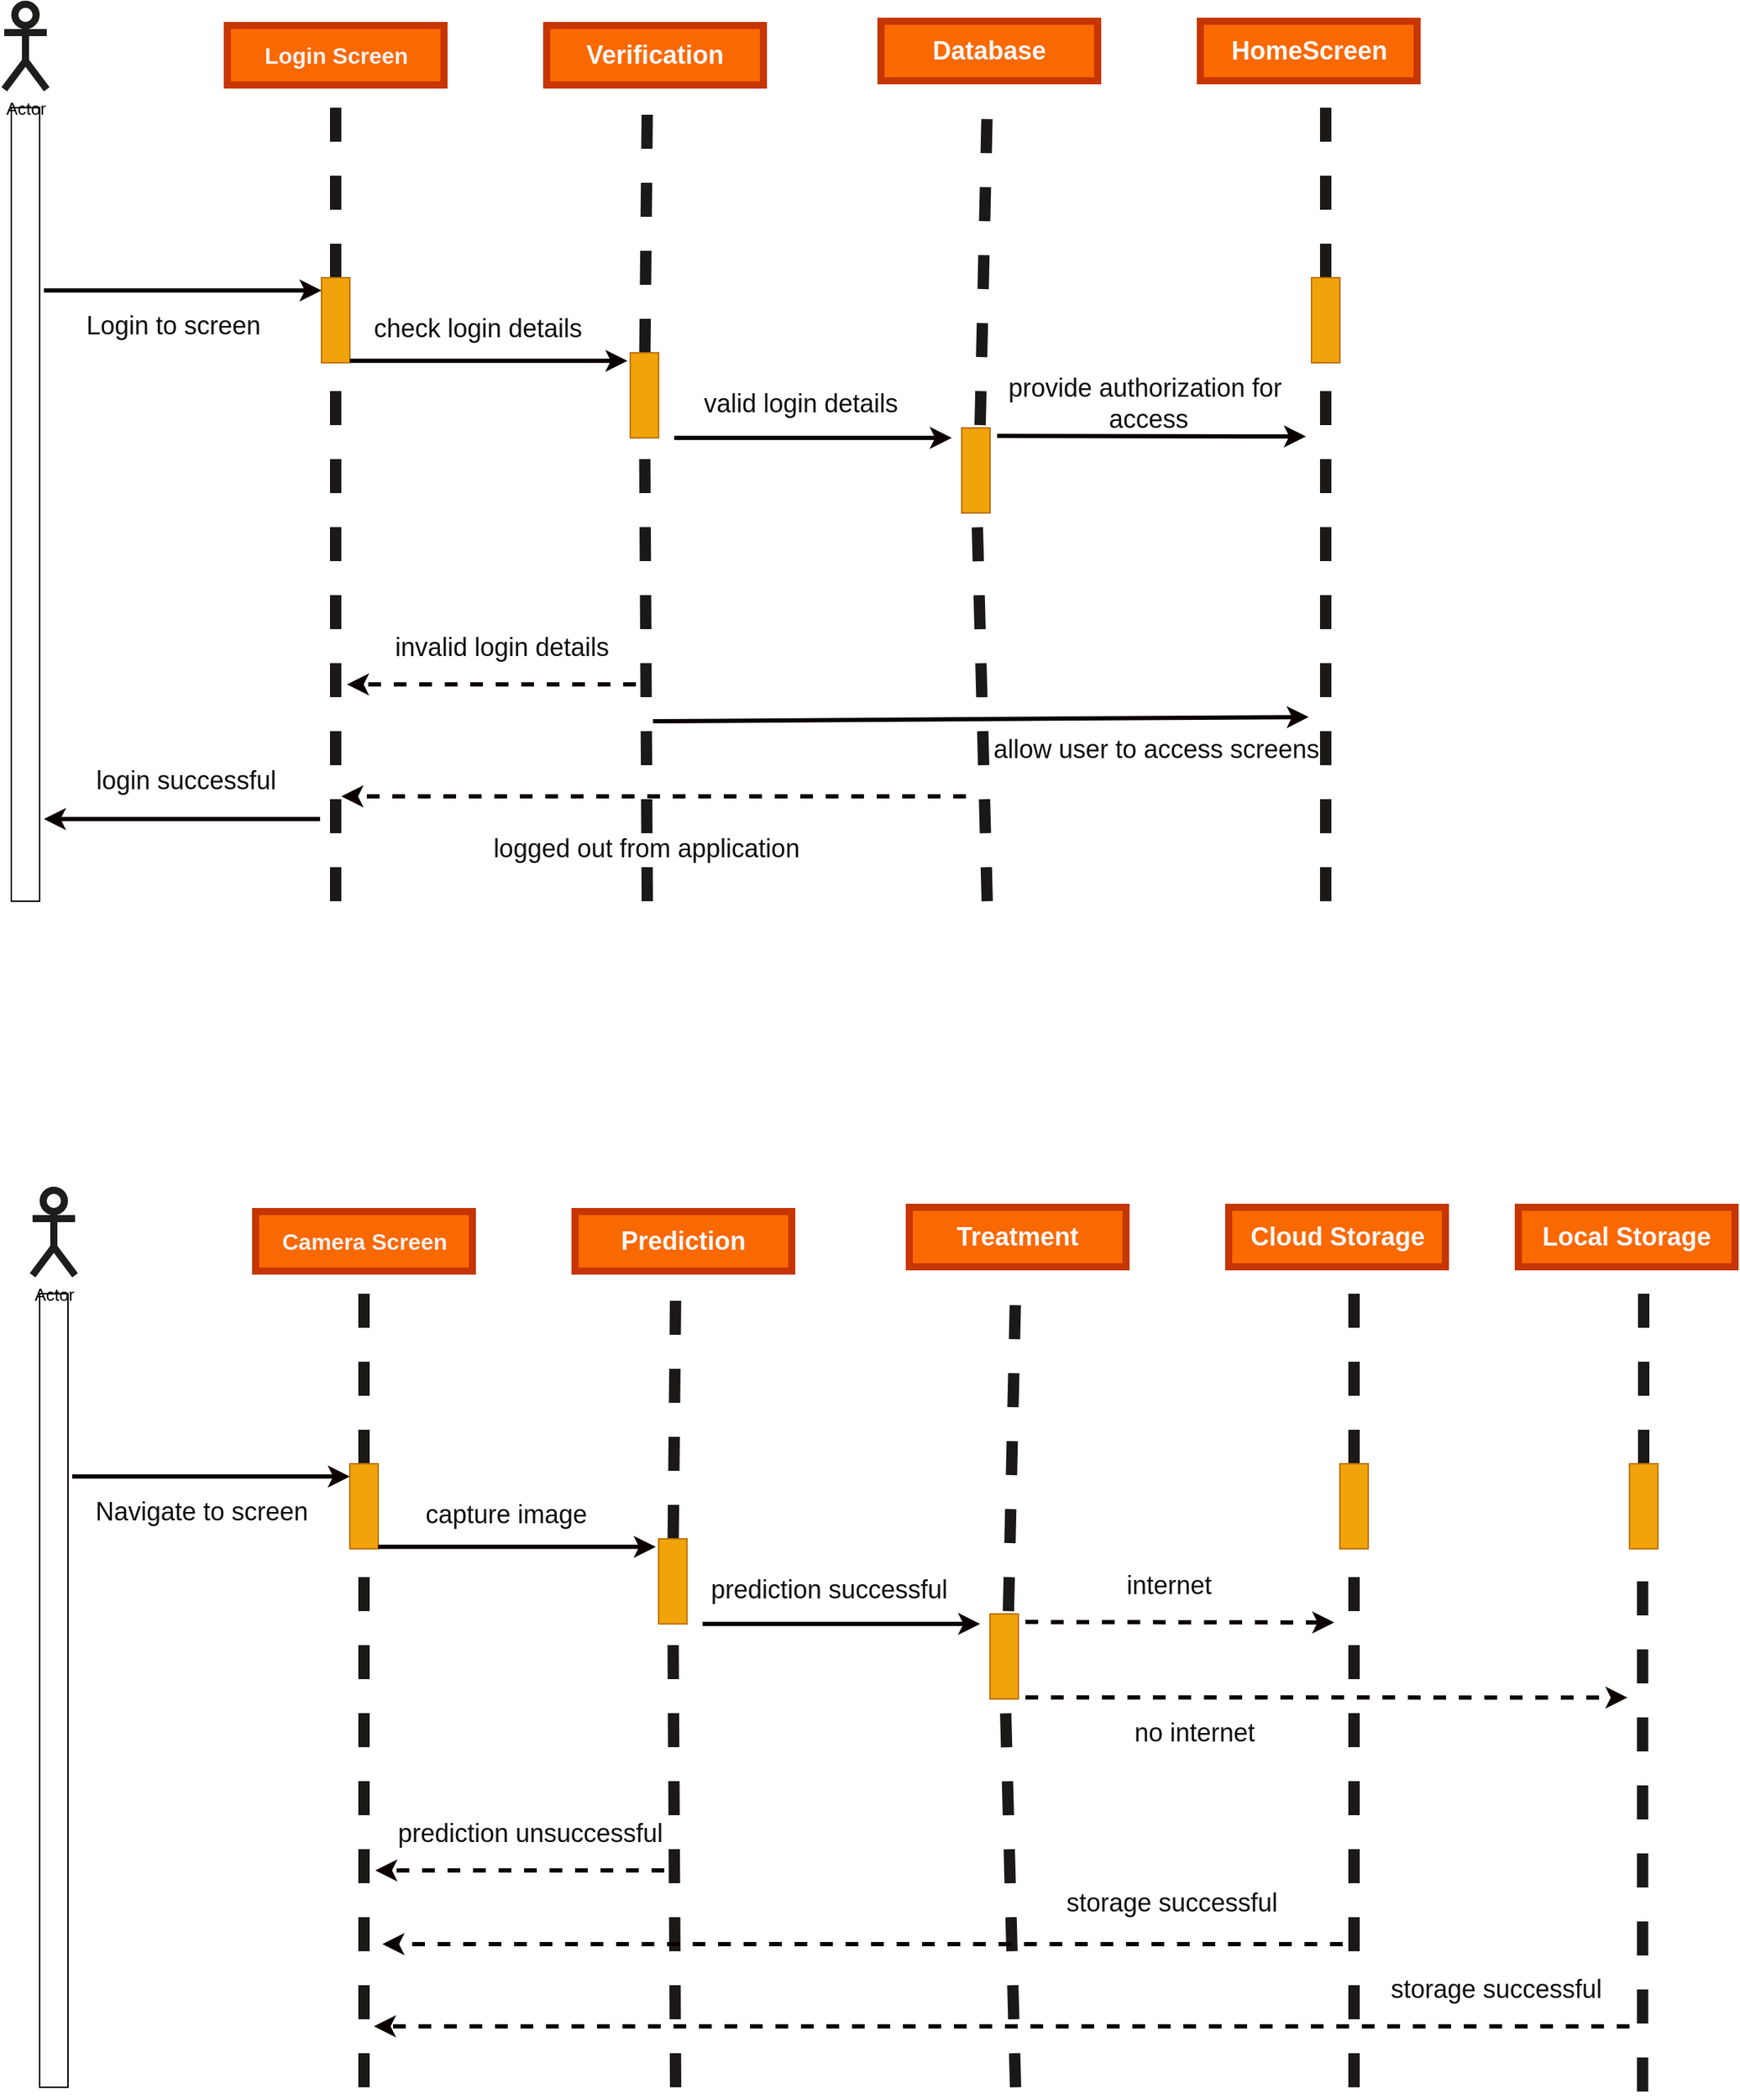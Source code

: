 <mxfile>
    <diagram id="bhwaB4TbFwDAQiQrL6z8" name="Page-1">
        <mxGraphModel dx="2505" dy="1428" grid="0" gridSize="19" guides="1" tooltips="1" connect="1" arrows="1" fold="1" page="1" pageScale="1" pageWidth="1100" pageHeight="1700" background="#ffffff" math="0" shadow="0">
            <root>
                <mxCell id="0"/>
                <mxCell id="1" parent="0"/>
                <mxCell id="2" value="" style="rounded=0;whiteSpace=wrap;html=1;" parent="1" vertex="1">
                    <mxGeometry x="40" y="120" width="20" height="560" as="geometry"/>
                </mxCell>
                <mxCell id="3" value="" style="endArrow=none;dashed=1;html=1;strokeWidth=8;strokeColor=#1b1818;rounded=0;endSize=6;jumpSize=2;startArrow=none;" parent="1" source="4" edge="1">
                    <mxGeometry width="50" height="50" relative="1" as="geometry">
                        <mxPoint x="269" y="680" as="sourcePoint"/>
                        <mxPoint x="269" y="120" as="targetPoint"/>
                    </mxGeometry>
                </mxCell>
                <mxCell id="5" value="" style="endArrow=none;dashed=1;html=1;strokeWidth=8;strokeColor=#1b1818;rounded=0;endSize=6;jumpSize=2;" parent="1" target="4" edge="1">
                    <mxGeometry width="50" height="50" relative="1" as="geometry">
                        <mxPoint x="269" y="680" as="sourcePoint"/>
                        <mxPoint x="269" y="120" as="targetPoint"/>
                    </mxGeometry>
                </mxCell>
                <mxCell id="4" value="" style="rounded=0;whiteSpace=wrap;html=1;strokeColor=#BD7000;fillColor=#f0a30a;fontColor=#000000;" parent="1" vertex="1">
                    <mxGeometry x="259" y="240" width="20" height="60" as="geometry"/>
                </mxCell>
                <mxCell id="6" value="" style="endArrow=none;dashed=1;html=1;strokeWidth=8;strokeColor=#1b1818;rounded=0;endSize=6;jumpSize=2;startArrow=none;" parent="1" source="8" edge="1">
                    <mxGeometry width="50" height="50" relative="1" as="geometry">
                        <mxPoint x="489" y="680" as="sourcePoint"/>
                        <mxPoint x="489" y="120" as="targetPoint"/>
                    </mxGeometry>
                </mxCell>
                <mxCell id="7" value="" style="endArrow=none;dashed=1;html=1;strokeWidth=8;strokeColor=#1b1818;rounded=0;endSize=6;jumpSize=2;" parent="1" target="8" edge="1">
                    <mxGeometry width="50" height="50" relative="1" as="geometry">
                        <mxPoint x="489" y="680" as="sourcePoint"/>
                        <mxPoint x="489" y="120" as="targetPoint"/>
                    </mxGeometry>
                </mxCell>
                <mxCell id="8" value="" style="rounded=0;whiteSpace=wrap;html=1;strokeColor=#BD7000;fillColor=#f0a30a;fontColor=#000000;" parent="1" vertex="1">
                    <mxGeometry x="477" y="293" width="20" height="60" as="geometry"/>
                </mxCell>
                <mxCell id="9" value="" style="endArrow=none;dashed=1;html=1;strokeWidth=8;strokeColor=#1b1818;rounded=0;endSize=6;jumpSize=2;startArrow=none;" parent="1" edge="1">
                    <mxGeometry width="50" height="50" relative="1" as="geometry">
                        <mxPoint x="724" y="344" as="sourcePoint"/>
                        <mxPoint x="729" y="120" as="targetPoint"/>
                    </mxGeometry>
                </mxCell>
                <mxCell id="10" value="" style="endArrow=none;dashed=1;html=1;strokeWidth=8;strokeColor=#1b1818;rounded=0;endSize=6;jumpSize=2;" parent="1" target="11" edge="1">
                    <mxGeometry width="50" height="50" relative="1" as="geometry">
                        <mxPoint x="729" y="680" as="sourcePoint"/>
                        <mxPoint x="729" y="120" as="targetPoint"/>
                    </mxGeometry>
                </mxCell>
                <mxCell id="11" value="" style="rounded=0;whiteSpace=wrap;html=1;strokeColor=#BD7000;fillColor=#f0a30a;fontColor=#000000;" parent="1" vertex="1">
                    <mxGeometry x="711" y="346" width="20" height="60" as="geometry"/>
                </mxCell>
                <mxCell id="15" value="" style="endArrow=none;dashed=1;html=1;strokeWidth=8;strokeColor=#1b1818;rounded=0;endSize=6;jumpSize=2;startArrow=none;" parent="1" source="17" edge="1">
                    <mxGeometry width="50" height="50" relative="1" as="geometry">
                        <mxPoint x="968" y="680" as="sourcePoint"/>
                        <mxPoint x="968" y="120" as="targetPoint"/>
                    </mxGeometry>
                </mxCell>
                <mxCell id="16" value="" style="endArrow=none;dashed=1;html=1;strokeWidth=8;strokeColor=#1b1818;rounded=0;endSize=6;jumpSize=2;" parent="1" target="17" edge="1">
                    <mxGeometry width="50" height="50" relative="1" as="geometry">
                        <mxPoint x="968" y="680" as="sourcePoint"/>
                        <mxPoint x="968" y="120" as="targetPoint"/>
                    </mxGeometry>
                </mxCell>
                <mxCell id="17" value="" style="rounded=0;whiteSpace=wrap;html=1;strokeColor=#BD7000;fillColor=#f0a30a;fontColor=#000000;" parent="1" vertex="1">
                    <mxGeometry x="958" y="240" width="20" height="60" as="geometry"/>
                </mxCell>
                <mxCell id="18" value="Actor" style="shape=umlActor;verticalLabelPosition=bottom;verticalAlign=top;html=1;outlineConnect=0;strokeColor=#1d1d1b;strokeWidth=5;" parent="1" vertex="1">
                    <mxGeometry x="35" y="47" width="30" height="60" as="geometry"/>
                </mxCell>
                <mxCell id="20" value="&lt;b&gt;&lt;font color=&quot;#f3f1f1&quot; style=&quot;font-size: 16px;&quot;&gt;Login Screen&lt;/font&gt;&lt;/b&gt;" style="rounded=0;whiteSpace=wrap;html=1;strokeColor=#C73500;strokeWidth=5;fillColor=#fa6800;fontColor=#000000;" parent="1" vertex="1">
                    <mxGeometry x="192.5" y="62" width="153" height="42" as="geometry"/>
                </mxCell>
                <mxCell id="21" value="&lt;b&gt;&lt;font color=&quot;#fcf8f8&quot; style=&quot;font-size: 18px;&quot;&gt;Verification&lt;/font&gt;&lt;/b&gt;" style="rounded=0;whiteSpace=wrap;html=1;strokeColor=#C73500;strokeWidth=5;fillColor=#fa6800;fontColor=#000000;" parent="1" vertex="1">
                    <mxGeometry x="418" y="62" width="153" height="42" as="geometry"/>
                </mxCell>
                <mxCell id="22" value="&lt;b&gt;&lt;font style=&quot;font-size: 18px;&quot; color=&quot;#fcf8f8&quot;&gt;Database&lt;/font&gt;&lt;/b&gt;" style="rounded=0;whiteSpace=wrap;html=1;strokeColor=#C73500;strokeWidth=5;fillColor=#fa6800;fontColor=#000000;" parent="1" vertex="1">
                    <mxGeometry x="654" y="59" width="153" height="42" as="geometry"/>
                </mxCell>
                <mxCell id="23" value="&lt;font color=&quot;#fcf8f8&quot;&gt;&lt;span style=&quot;font-size: 18px;&quot;&gt;&lt;b&gt;HomeScreen&lt;/b&gt;&lt;/span&gt;&lt;/font&gt;" style="rounded=0;whiteSpace=wrap;html=1;strokeColor=#C73500;strokeWidth=5;fillColor=#fa6800;fontColor=#000000;" parent="1" vertex="1">
                    <mxGeometry x="879.5" y="59" width="153" height="42" as="geometry"/>
                </mxCell>
                <mxCell id="24" value="" style="endArrow=classic;html=1;fontSize=18;fontColor=#fcf8f8;strokeWidth=3;strokeColor=#0a0000;" edge="1" parent="1">
                    <mxGeometry width="50" height="50" relative="1" as="geometry">
                        <mxPoint x="63" y="249" as="sourcePoint"/>
                        <mxPoint x="259" y="249" as="targetPoint"/>
                    </mxGeometry>
                </mxCell>
                <mxCell id="25" value="" style="endArrow=classic;html=1;fontSize=18;fontColor=#fcf8f8;strokeWidth=3;strokeColor=#0a0000;" edge="1" parent="1">
                    <mxGeometry width="50" height="50" relative="1" as="geometry">
                        <mxPoint x="279" y="298.67" as="sourcePoint"/>
                        <mxPoint x="475" y="298.67" as="targetPoint"/>
                    </mxGeometry>
                </mxCell>
                <mxCell id="26" value="" style="endArrow=classic;html=1;fontSize=18;fontColor=#fcf8f8;strokeWidth=3;strokeColor=#0a0000;" edge="1" parent="1">
                    <mxGeometry width="50" height="50" relative="1" as="geometry">
                        <mxPoint x="508" y="353.0" as="sourcePoint"/>
                        <mxPoint x="704" y="353.0" as="targetPoint"/>
                    </mxGeometry>
                </mxCell>
                <mxCell id="27" value="" style="endArrow=classic;html=1;fontSize=18;fontColor=#fcf8f8;strokeWidth=3;strokeColor=#0a0000;" edge="1" parent="1">
                    <mxGeometry width="50" height="50" relative="1" as="geometry">
                        <mxPoint x="258" y="622" as="sourcePoint"/>
                        <mxPoint x="63" y="622" as="targetPoint"/>
                    </mxGeometry>
                </mxCell>
                <mxCell id="28" value="" style="endArrow=classic;html=1;fontSize=18;fontColor=#fcf8f8;strokeWidth=3;strokeColor=#0a0000;dashed=1;" edge="1" parent="1">
                    <mxGeometry width="50" height="50" relative="1" as="geometry">
                        <mxPoint x="481" y="527" as="sourcePoint"/>
                        <mxPoint x="277" y="527" as="targetPoint"/>
                    </mxGeometry>
                </mxCell>
                <mxCell id="29" value="" style="endArrow=classic;html=1;fontSize=18;fontColor=#fcf8f8;strokeWidth=3;strokeColor=#0a0000;dashed=1;" edge="1" parent="1">
                    <mxGeometry width="50" height="50" relative="1" as="geometry">
                        <mxPoint x="714" y="606" as="sourcePoint"/>
                        <mxPoint x="273" y="606" as="targetPoint"/>
                    </mxGeometry>
                </mxCell>
                <mxCell id="34" value="Login to screen" style="text;html=1;align=center;verticalAlign=middle;resizable=0;points=[];autosize=1;strokeColor=none;fillColor=none;fontSize=18;fontColor=#100f0f;" vertex="1" parent="1">
                    <mxGeometry x="83" y="257" width="141" height="34" as="geometry"/>
                </mxCell>
                <mxCell id="35" value="check login details" style="text;html=1;align=center;verticalAlign=middle;resizable=0;points=[];autosize=1;strokeColor=none;fillColor=none;fontSize=18;fontColor=#100f0f;" vertex="1" parent="1">
                    <mxGeometry x="286" y="259" width="165" height="34" as="geometry"/>
                </mxCell>
                <mxCell id="36" value="invalid login details" style="text;html=1;align=center;verticalAlign=middle;resizable=0;points=[];autosize=1;strokeColor=none;fillColor=none;fontSize=18;fontColor=#100f0f;" vertex="1" parent="1">
                    <mxGeometry x="301" y="484" width="169" height="34" as="geometry"/>
                </mxCell>
                <mxCell id="37" value="valid login details" style="text;html=1;align=center;verticalAlign=middle;resizable=0;points=[];autosize=1;strokeColor=none;fillColor=none;fontSize=18;fontColor=#100f0f;" vertex="1" parent="1">
                    <mxGeometry x="519" y="312" width="155" height="34" as="geometry"/>
                </mxCell>
                <mxCell id="38" value="logged out from application" style="text;html=1;align=center;verticalAlign=middle;resizable=0;points=[];autosize=1;strokeColor=none;fillColor=none;fontSize=18;fontColor=#100f0f;" vertex="1" parent="1">
                    <mxGeometry x="370.5" y="626" width="234" height="34" as="geometry"/>
                </mxCell>
                <mxCell id="39" value="login successful" style="text;html=1;align=center;verticalAlign=middle;resizable=0;points=[];autosize=1;strokeColor=none;fillColor=none;fontSize=18;fontColor=#100f0f;" vertex="1" parent="1">
                    <mxGeometry x="90" y="578" width="145" height="34" as="geometry"/>
                </mxCell>
                <mxCell id="40" value="" style="endArrow=classic;html=1;fontSize=18;fontColor=#fcf8f8;strokeWidth=3;strokeColor=#0a0000;" edge="1" parent="1">
                    <mxGeometry width="50" height="50" relative="1" as="geometry">
                        <mxPoint x="493" y="553" as="sourcePoint"/>
                        <mxPoint x="956" y="550" as="targetPoint"/>
                    </mxGeometry>
                </mxCell>
                <mxCell id="41" value="allow user to access screens" style="text;html=1;align=center;verticalAlign=middle;resizable=0;points=[];autosize=1;strokeColor=none;fillColor=none;fontSize=18;fontColor=#100f0f;" vertex="1" parent="1">
                    <mxGeometry x="724" y="556" width="248" height="34" as="geometry"/>
                </mxCell>
                <mxCell id="42" value="" style="endArrow=classic;html=1;fontSize=18;fontColor=#fcf8f8;strokeWidth=3;strokeColor=#0a0000;" edge="1" parent="1">
                    <mxGeometry width="50" height="50" relative="1" as="geometry">
                        <mxPoint x="736" y="351.67" as="sourcePoint"/>
                        <mxPoint x="954" y="352" as="targetPoint"/>
                    </mxGeometry>
                </mxCell>
                <mxCell id="43" value="provide authorization for&lt;br&gt;&amp;nbsp;access" style="text;html=1;align=center;verticalAlign=middle;resizable=0;points=[];autosize=1;strokeColor=none;fillColor=none;fontSize=18;fontColor=#100f0f;" vertex="1" parent="1">
                    <mxGeometry x="734" y="301.5" width="211" height="55" as="geometry"/>
                </mxCell>
                <mxCell id="44" value="" style="rounded=0;whiteSpace=wrap;html=1;" vertex="1" parent="1">
                    <mxGeometry x="60" y="957" width="20" height="560" as="geometry"/>
                </mxCell>
                <mxCell id="45" value="" style="endArrow=none;dashed=1;html=1;strokeWidth=8;strokeColor=#1b1818;rounded=0;endSize=6;jumpSize=2;startArrow=none;" edge="1" source="47" parent="1">
                    <mxGeometry width="50" height="50" relative="1" as="geometry">
                        <mxPoint x="289" y="1517" as="sourcePoint"/>
                        <mxPoint x="289" y="957" as="targetPoint"/>
                    </mxGeometry>
                </mxCell>
                <mxCell id="46" value="" style="endArrow=none;dashed=1;html=1;strokeWidth=8;strokeColor=#1b1818;rounded=0;endSize=6;jumpSize=2;" edge="1" target="47" parent="1">
                    <mxGeometry width="50" height="50" relative="1" as="geometry">
                        <mxPoint x="289" y="1517.0" as="sourcePoint"/>
                        <mxPoint x="289" y="957" as="targetPoint"/>
                    </mxGeometry>
                </mxCell>
                <mxCell id="47" value="" style="rounded=0;whiteSpace=wrap;html=1;strokeColor=#BD7000;fillColor=#f0a30a;fontColor=#000000;" vertex="1" parent="1">
                    <mxGeometry x="279" y="1077" width="20" height="60" as="geometry"/>
                </mxCell>
                <mxCell id="48" value="" style="endArrow=none;dashed=1;html=1;strokeWidth=8;strokeColor=#1b1818;rounded=0;endSize=6;jumpSize=2;startArrow=none;" edge="1" source="50" parent="1">
                    <mxGeometry width="50" height="50" relative="1" as="geometry">
                        <mxPoint x="509" y="1517" as="sourcePoint"/>
                        <mxPoint x="509.0" y="957" as="targetPoint"/>
                    </mxGeometry>
                </mxCell>
                <mxCell id="49" value="" style="endArrow=none;dashed=1;html=1;strokeWidth=8;strokeColor=#1b1818;rounded=0;endSize=6;jumpSize=2;" edge="1" target="50" parent="1">
                    <mxGeometry width="50" height="50" relative="1" as="geometry">
                        <mxPoint x="509.0" y="1517.0" as="sourcePoint"/>
                        <mxPoint x="509" y="957" as="targetPoint"/>
                    </mxGeometry>
                </mxCell>
                <mxCell id="50" value="" style="rounded=0;whiteSpace=wrap;html=1;strokeColor=#BD7000;fillColor=#f0a30a;fontColor=#000000;" vertex="1" parent="1">
                    <mxGeometry x="497" y="1130" width="20" height="60" as="geometry"/>
                </mxCell>
                <mxCell id="51" value="" style="endArrow=none;dashed=1;html=1;strokeWidth=8;strokeColor=#1b1818;rounded=0;endSize=6;jumpSize=2;startArrow=none;" edge="1" parent="1">
                    <mxGeometry width="50" height="50" relative="1" as="geometry">
                        <mxPoint x="744" y="1181" as="sourcePoint"/>
                        <mxPoint x="749" y="957" as="targetPoint"/>
                    </mxGeometry>
                </mxCell>
                <mxCell id="52" value="" style="endArrow=none;dashed=1;html=1;strokeWidth=8;strokeColor=#1b1818;rounded=0;endSize=6;jumpSize=2;" edge="1" target="53" parent="1">
                    <mxGeometry width="50" height="50" relative="1" as="geometry">
                        <mxPoint x="749" y="1517.0" as="sourcePoint"/>
                        <mxPoint x="749" y="957" as="targetPoint"/>
                    </mxGeometry>
                </mxCell>
                <mxCell id="53" value="" style="rounded=0;whiteSpace=wrap;html=1;strokeColor=#BD7000;fillColor=#f0a30a;fontColor=#000000;" vertex="1" parent="1">
                    <mxGeometry x="731" y="1183" width="20" height="60" as="geometry"/>
                </mxCell>
                <mxCell id="54" value="" style="endArrow=none;dashed=1;html=1;strokeWidth=8;strokeColor=#1b1818;rounded=0;endSize=6;jumpSize=2;startArrow=none;" edge="1" source="56" parent="1">
                    <mxGeometry width="50" height="50" relative="1" as="geometry">
                        <mxPoint x="988" y="1517" as="sourcePoint"/>
                        <mxPoint x="988" y="957" as="targetPoint"/>
                    </mxGeometry>
                </mxCell>
                <mxCell id="55" value="" style="endArrow=none;dashed=1;html=1;strokeWidth=8;strokeColor=#1b1818;rounded=0;endSize=6;jumpSize=2;" edge="1" target="56" parent="1">
                    <mxGeometry width="50" height="50" relative="1" as="geometry">
                        <mxPoint x="988" y="1517.0" as="sourcePoint"/>
                        <mxPoint x="988" y="957" as="targetPoint"/>
                    </mxGeometry>
                </mxCell>
                <mxCell id="56" value="" style="rounded=0;whiteSpace=wrap;html=1;strokeColor=#BD7000;fillColor=#f0a30a;fontColor=#000000;" vertex="1" parent="1">
                    <mxGeometry x="978" y="1077" width="20" height="60" as="geometry"/>
                </mxCell>
                <mxCell id="57" value="Actor" style="shape=umlActor;verticalLabelPosition=bottom;verticalAlign=top;html=1;outlineConnect=0;strokeColor=#1d1d1b;strokeWidth=5;" vertex="1" parent="1">
                    <mxGeometry x="55" y="884" width="30" height="60" as="geometry"/>
                </mxCell>
                <mxCell id="58" value="&lt;font color=&quot;#f3f1f1&quot;&gt;&lt;span style=&quot;font-size: 16px;&quot;&gt;&lt;b&gt;Camera Screen&lt;/b&gt;&lt;/span&gt;&lt;/font&gt;" style="rounded=0;whiteSpace=wrap;html=1;strokeColor=#C73500;strokeWidth=5;fillColor=#fa6800;fontColor=#000000;" vertex="1" parent="1">
                    <mxGeometry x="212.5" y="899" width="153" height="42" as="geometry"/>
                </mxCell>
                <mxCell id="59" value="&lt;font color=&quot;#fcf8f8&quot;&gt;&lt;span style=&quot;font-size: 18px;&quot;&gt;&lt;b&gt;Prediction&lt;/b&gt;&lt;/span&gt;&lt;/font&gt;" style="rounded=0;whiteSpace=wrap;html=1;strokeColor=#C73500;strokeWidth=5;fillColor=#fa6800;fontColor=#000000;" vertex="1" parent="1">
                    <mxGeometry x="438" y="899" width="153" height="42" as="geometry"/>
                </mxCell>
                <mxCell id="60" value="&lt;font color=&quot;#fcf8f8&quot;&gt;&lt;span style=&quot;font-size: 18px;&quot;&gt;&lt;b&gt;Treatment&lt;/b&gt;&lt;/span&gt;&lt;/font&gt;" style="rounded=0;whiteSpace=wrap;html=1;strokeColor=#C73500;strokeWidth=5;fillColor=#fa6800;fontColor=#000000;" vertex="1" parent="1">
                    <mxGeometry x="674" y="896" width="153" height="42" as="geometry"/>
                </mxCell>
                <mxCell id="61" value="&lt;font color=&quot;#fcf8f8&quot;&gt;&lt;span style=&quot;font-size: 18px;&quot;&gt;&lt;b&gt;Cloud Storage&lt;/b&gt;&lt;/span&gt;&lt;/font&gt;" style="rounded=0;whiteSpace=wrap;html=1;strokeColor=#C73500;strokeWidth=5;fillColor=#fa6800;fontColor=#000000;" vertex="1" parent="1">
                    <mxGeometry x="899.5" y="896" width="153" height="42" as="geometry"/>
                </mxCell>
                <mxCell id="62" value="" style="endArrow=classic;html=1;fontSize=18;fontColor=#fcf8f8;strokeWidth=3;strokeColor=#0a0000;" edge="1" parent="1">
                    <mxGeometry width="50" height="50" relative="1" as="geometry">
                        <mxPoint x="83" y="1086" as="sourcePoint"/>
                        <mxPoint x="279" y="1086" as="targetPoint"/>
                    </mxGeometry>
                </mxCell>
                <mxCell id="63" value="" style="endArrow=classic;html=1;fontSize=18;fontColor=#fcf8f8;strokeWidth=3;strokeColor=#0a0000;" edge="1" parent="1">
                    <mxGeometry width="50" height="50" relative="1" as="geometry">
                        <mxPoint x="299" y="1135.67" as="sourcePoint"/>
                        <mxPoint x="495.0" y="1135.67" as="targetPoint"/>
                    </mxGeometry>
                </mxCell>
                <mxCell id="64" value="" style="endArrow=classic;html=1;fontSize=18;fontColor=#fcf8f8;strokeWidth=3;strokeColor=#0a0000;" edge="1" parent="1">
                    <mxGeometry width="50" height="50" relative="1" as="geometry">
                        <mxPoint x="528" y="1190" as="sourcePoint"/>
                        <mxPoint x="724" y="1190" as="targetPoint"/>
                    </mxGeometry>
                </mxCell>
                <mxCell id="66" value="" style="endArrow=classic;html=1;fontSize=18;fontColor=#fcf8f8;strokeWidth=3;strokeColor=#0a0000;dashed=1;" edge="1" parent="1">
                    <mxGeometry width="50" height="50" relative="1" as="geometry">
                        <mxPoint x="501" y="1364" as="sourcePoint"/>
                        <mxPoint x="297" y="1364" as="targetPoint"/>
                    </mxGeometry>
                </mxCell>
                <mxCell id="68" value="Navigate to screen" style="text;html=1;align=center;verticalAlign=middle;resizable=0;points=[];autosize=1;strokeColor=none;fillColor=none;fontSize=18;fontColor=#100f0f;" vertex="1" parent="1">
                    <mxGeometry x="90" y="1094" width="168" height="34" as="geometry"/>
                </mxCell>
                <mxCell id="69" value="capture image" style="text;html=1;align=center;verticalAlign=middle;resizable=0;points=[];autosize=1;strokeColor=none;fillColor=none;fontSize=18;fontColor=#100f0f;" vertex="1" parent="1">
                    <mxGeometry x="323" y="1096" width="132" height="34" as="geometry"/>
                </mxCell>
                <mxCell id="70" value="prediction unsuccessful" style="text;html=1;align=center;verticalAlign=middle;resizable=0;points=[];autosize=1;strokeColor=none;fillColor=none;fontSize=18;fontColor=#100f0f;" vertex="1" parent="1">
                    <mxGeometry x="303" y="1321" width="205" height="34" as="geometry"/>
                </mxCell>
                <mxCell id="71" value="prediction successful" style="text;html=1;align=center;verticalAlign=middle;resizable=0;points=[];autosize=1;strokeColor=none;fillColor=none;fontSize=18;fontColor=#100f0f;" vertex="1" parent="1">
                    <mxGeometry x="524" y="1149" width="185" height="34" as="geometry"/>
                </mxCell>
                <mxCell id="76" value="" style="endArrow=classic;html=1;fontSize=18;fontColor=#fcf8f8;strokeWidth=3;strokeColor=#0a0000;dashed=1;" edge="1" parent="1">
                    <mxGeometry width="50" height="50" relative="1" as="geometry">
                        <mxPoint x="756" y="1188.67" as="sourcePoint"/>
                        <mxPoint x="974" y="1189" as="targetPoint"/>
                    </mxGeometry>
                </mxCell>
                <mxCell id="77" value="internet" style="text;html=1;align=center;verticalAlign=middle;resizable=0;points=[];autosize=1;strokeColor=none;fillColor=none;fontSize=18;fontColor=#100f0f;" vertex="1" parent="1">
                    <mxGeometry x="818" y="1146" width="78" height="34" as="geometry"/>
                </mxCell>
                <mxCell id="78" value="" style="endArrow=none;dashed=1;html=1;strokeWidth=8;strokeColor=#1b1818;rounded=0;endSize=6;jumpSize=2;startArrow=none;" edge="1" source="79" parent="1">
                    <mxGeometry width="50" height="50" relative="1" as="geometry">
                        <mxPoint x="1192.5" y="1517" as="sourcePoint"/>
                        <mxPoint x="1192.5" y="957" as="targetPoint"/>
                    </mxGeometry>
                </mxCell>
                <mxCell id="79" value="" style="rounded=0;whiteSpace=wrap;html=1;strokeColor=#BD7000;fillColor=#f0a30a;fontColor=#000000;" vertex="1" parent="1">
                    <mxGeometry x="1182.5" y="1077" width="20" height="60" as="geometry"/>
                </mxCell>
                <mxCell id="80" value="&lt;font color=&quot;#fcf8f8&quot;&gt;&lt;span style=&quot;font-size: 18px;&quot;&gt;&lt;b&gt;Local Storage&lt;/b&gt;&lt;/span&gt;&lt;/font&gt;" style="rounded=0;whiteSpace=wrap;html=1;strokeColor=#C73500;strokeWidth=5;fillColor=#fa6800;fontColor=#000000;" vertex="1" parent="1">
                    <mxGeometry x="1104" y="896" width="153" height="42" as="geometry"/>
                </mxCell>
                <mxCell id="81" value="" style="endArrow=none;dashed=1;html=1;strokeWidth=8;strokeColor=#1b1818;rounded=0;endSize=6;jumpSize=2;" edge="1" parent="1">
                    <mxGeometry width="50" height="50" relative="1" as="geometry">
                        <mxPoint x="1191.73" y="1520" as="sourcePoint"/>
                        <mxPoint x="1191.73" y="1140" as="targetPoint"/>
                    </mxGeometry>
                </mxCell>
                <mxCell id="82" value="" style="endArrow=classic;html=1;fontSize=18;fontColor=#fcf8f8;strokeWidth=3;strokeColor=#0a0000;dashed=1;" edge="1" parent="1">
                    <mxGeometry width="50" height="50" relative="1" as="geometry">
                        <mxPoint x="756" y="1241.82" as="sourcePoint"/>
                        <mxPoint x="1181" y="1242" as="targetPoint"/>
                    </mxGeometry>
                </mxCell>
                <mxCell id="83" value="no internet" style="text;html=1;align=center;verticalAlign=middle;resizable=0;points=[];autosize=1;strokeColor=none;fillColor=none;fontSize=18;fontColor=#100f0f;" vertex="1" parent="1">
                    <mxGeometry x="823" y="1250" width="103" height="34" as="geometry"/>
                </mxCell>
                <mxCell id="84" value="" style="endArrow=classic;html=1;fontSize=18;fontColor=#fcf8f8;strokeWidth=3;strokeColor=#0a0000;dashed=1;" edge="1" parent="1">
                    <mxGeometry width="50" height="50" relative="1" as="geometry">
                        <mxPoint x="980" y="1416" as="sourcePoint"/>
                        <mxPoint x="302" y="1416" as="targetPoint"/>
                    </mxGeometry>
                </mxCell>
                <mxCell id="85" value="" style="endArrow=classic;html=1;fontSize=18;fontColor=#fcf8f8;strokeWidth=3;strokeColor=#0a0000;dashed=1;" edge="1" parent="1">
                    <mxGeometry width="50" height="50" relative="1" as="geometry">
                        <mxPoint x="1182.5" y="1474" as="sourcePoint"/>
                        <mxPoint x="296" y="1474" as="targetPoint"/>
                    </mxGeometry>
                </mxCell>
                <mxCell id="86" value="storage successful" style="text;html=1;align=center;verticalAlign=middle;resizable=0;points=[];autosize=1;strokeColor=none;fillColor=none;fontSize=18;fontColor=#100f0f;" vertex="1" parent="1">
                    <mxGeometry x="775" y="1370" width="167" height="34" as="geometry"/>
                </mxCell>
                <mxCell id="87" value="storage successful" style="text;html=1;align=center;verticalAlign=middle;resizable=0;points=[];autosize=1;strokeColor=none;fillColor=none;fontSize=18;fontColor=#100f0f;" vertex="1" parent="1">
                    <mxGeometry x="1004" y="1431" width="167" height="34" as="geometry"/>
                </mxCell>
            </root>
        </mxGraphModel>
    </diagram>
</mxfile>